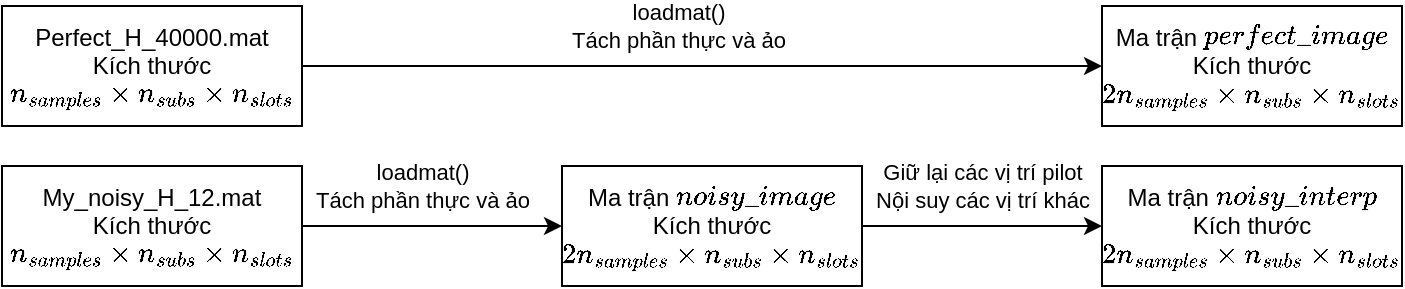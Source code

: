 <mxfile version="24.7.17">
  <diagram name="Page-1" id="qnYGtCQ6HmbTMiV9DPt-">
    <mxGraphModel dx="808" dy="484" grid="1" gridSize="10" guides="1" tooltips="1" connect="1" arrows="1" fold="1" page="1" pageScale="1" pageWidth="850" pageHeight="1100" math="1" shadow="0">
      <root>
        <mxCell id="0" />
        <mxCell id="1" parent="0" />
        <mxCell id="mbtqhHkirMsXsLDekw4L-3" value="loadmat()&lt;br&gt;Tách phần thực và ảo" style="edgeStyle=orthogonalEdgeStyle;rounded=0;orthogonalLoop=1;jettySize=auto;html=1;" edge="1" parent="1" source="mbtqhHkirMsXsLDekw4L-1" target="mbtqhHkirMsXsLDekw4L-2">
          <mxGeometry x="-0.059" y="20" relative="1" as="geometry">
            <mxPoint as="offset" />
          </mxGeometry>
        </mxCell>
        <mxCell id="mbtqhHkirMsXsLDekw4L-1" value="Perfect_H_40000.mat&lt;br&gt;Kích thước&lt;br&gt;\(n_{samples} \times n_{subs} \times n_{slots}\)" style="rounded=0;whiteSpace=wrap;html=1;" vertex="1" parent="1">
          <mxGeometry x="20" y="40" width="150" height="60" as="geometry" />
        </mxCell>
        <mxCell id="mbtqhHkirMsXsLDekw4L-2" value="Ma trận \(perfect\_image\)&lt;br&gt;Kích thước &lt;br&gt;\(2n_{samples} \times n_{subs} \times n_{slots}\)" style="whiteSpace=wrap;html=1;rounded=0;" vertex="1" parent="1">
          <mxGeometry x="570" y="40" width="150" height="60" as="geometry" />
        </mxCell>
        <mxCell id="mbtqhHkirMsXsLDekw4L-7" value="loadmat()&lt;br&gt;Tách phần thực và ảo" style="edgeStyle=orthogonalEdgeStyle;rounded=0;orthogonalLoop=1;jettySize=auto;html=1;" edge="1" parent="1" source="mbtqhHkirMsXsLDekw4L-4" target="mbtqhHkirMsXsLDekw4L-6">
          <mxGeometry x="-0.077" y="20" relative="1" as="geometry">
            <mxPoint as="offset" />
          </mxGeometry>
        </mxCell>
        <mxCell id="mbtqhHkirMsXsLDekw4L-4" value="My_noisy_H_12.mat&lt;br&gt;Kích thước&lt;br&gt;\(n_{samples} \times n_{subs} \times n_{slots}\)" style="rounded=0;whiteSpace=wrap;html=1;" vertex="1" parent="1">
          <mxGeometry x="20" y="120" width="150" height="60" as="geometry" />
        </mxCell>
        <mxCell id="mbtqhHkirMsXsLDekw4L-9" value="Giữ lại các vị trí pilot&lt;br&gt;Nội suy các vị trí khác" style="edgeStyle=orthogonalEdgeStyle;rounded=0;orthogonalLoop=1;jettySize=auto;html=1;" edge="1" parent="1" source="mbtqhHkirMsXsLDekw4L-6" target="mbtqhHkirMsXsLDekw4L-8">
          <mxGeometry y="20" relative="1" as="geometry">
            <mxPoint as="offset" />
          </mxGeometry>
        </mxCell>
        <mxCell id="mbtqhHkirMsXsLDekw4L-6" value="Ma trận \(noisy\_image\)&lt;br&gt;Kích thước &lt;br&gt;\(2n_{samples} \times n_{subs} \times n_{slots}\)" style="whiteSpace=wrap;html=1;rounded=0;" vertex="1" parent="1">
          <mxGeometry x="300" y="120" width="150" height="60" as="geometry" />
        </mxCell>
        <mxCell id="mbtqhHkirMsXsLDekw4L-8" value="Ma trận \(noisy\_interp\)&lt;br&gt;Kích thước &lt;br&gt;\(2n_{samples} \times n_{subs} \times n_{slots}\)" style="whiteSpace=wrap;html=1;rounded=0;" vertex="1" parent="1">
          <mxGeometry x="570" y="120" width="150" height="60" as="geometry" />
        </mxCell>
      </root>
    </mxGraphModel>
  </diagram>
</mxfile>
